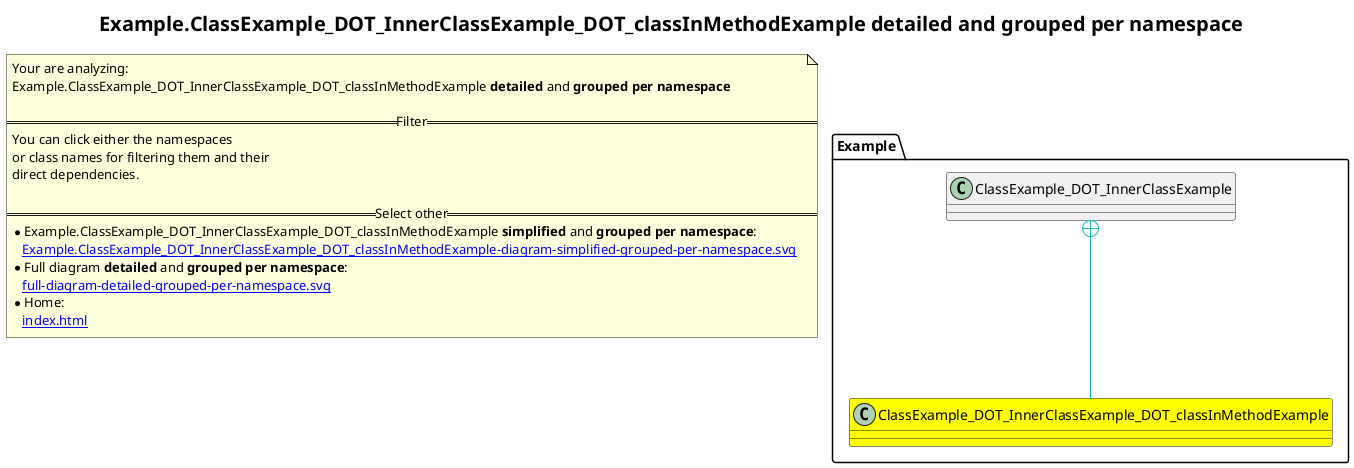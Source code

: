 @startuml
title <size:20>Example.ClassExample_DOT_InnerClassExample_DOT_classInMethodExample **detailed** and **grouped per namespace**</size>
note "Your are analyzing:\nExample.ClassExample_DOT_InnerClassExample_DOT_classInMethodExample **detailed** and **grouped per namespace**\n\n==Filter==\nYou can click either the namespaces \nor class names for filtering them and their\ndirect dependencies.\n\n==Select other==\n* Example.ClassExample_DOT_InnerClassExample_DOT_classInMethodExample **simplified** and **grouped per namespace**:\n   [[Example.ClassExample_DOT_InnerClassExample_DOT_classInMethodExample-diagram-simplified-grouped-per-namespace.svg]]\n* Full diagram **detailed** and **grouped per namespace**:\n   [[full-diagram-detailed-grouped-per-namespace.svg]]\n* Home:\n   [[index.html]]" as FloatingNote
namespace Example [[Example-diagram-detailed-grouped-per-namespace.svg]] {
class Example.ClassExample_DOT_InnerClassExample_DOT_classInMethodExample [[Example.ClassExample_DOT_InnerClassExample_DOT_classInMethodExample-diagram-detailed-grouped-per-namespace.svg]] #yellow {
}
class Example.ClassExample_DOT_InnerClassExample [[Example.ClassExample_DOT_InnerClassExample-diagram-detailed-grouped-per-namespace.svg]]  {
}
'Compared namespace Example [[Example-diagram-detailed-grouped-per-namespace.svg]] { with last element of }
' Closing all previous_sub_namespace_list namespace None because file analysis is finished.
' Closing namespace Example
}
 ' *************************************** 
 ' *************************************** 
 ' *************************************** 
' Class relations extracted from namespace:
' Example
Example.ClassExample_DOT_InnerClassExample +-[#10BBBB]- Example.ClassExample_DOT_InnerClassExample_DOT_classInMethodExample 
@enduml